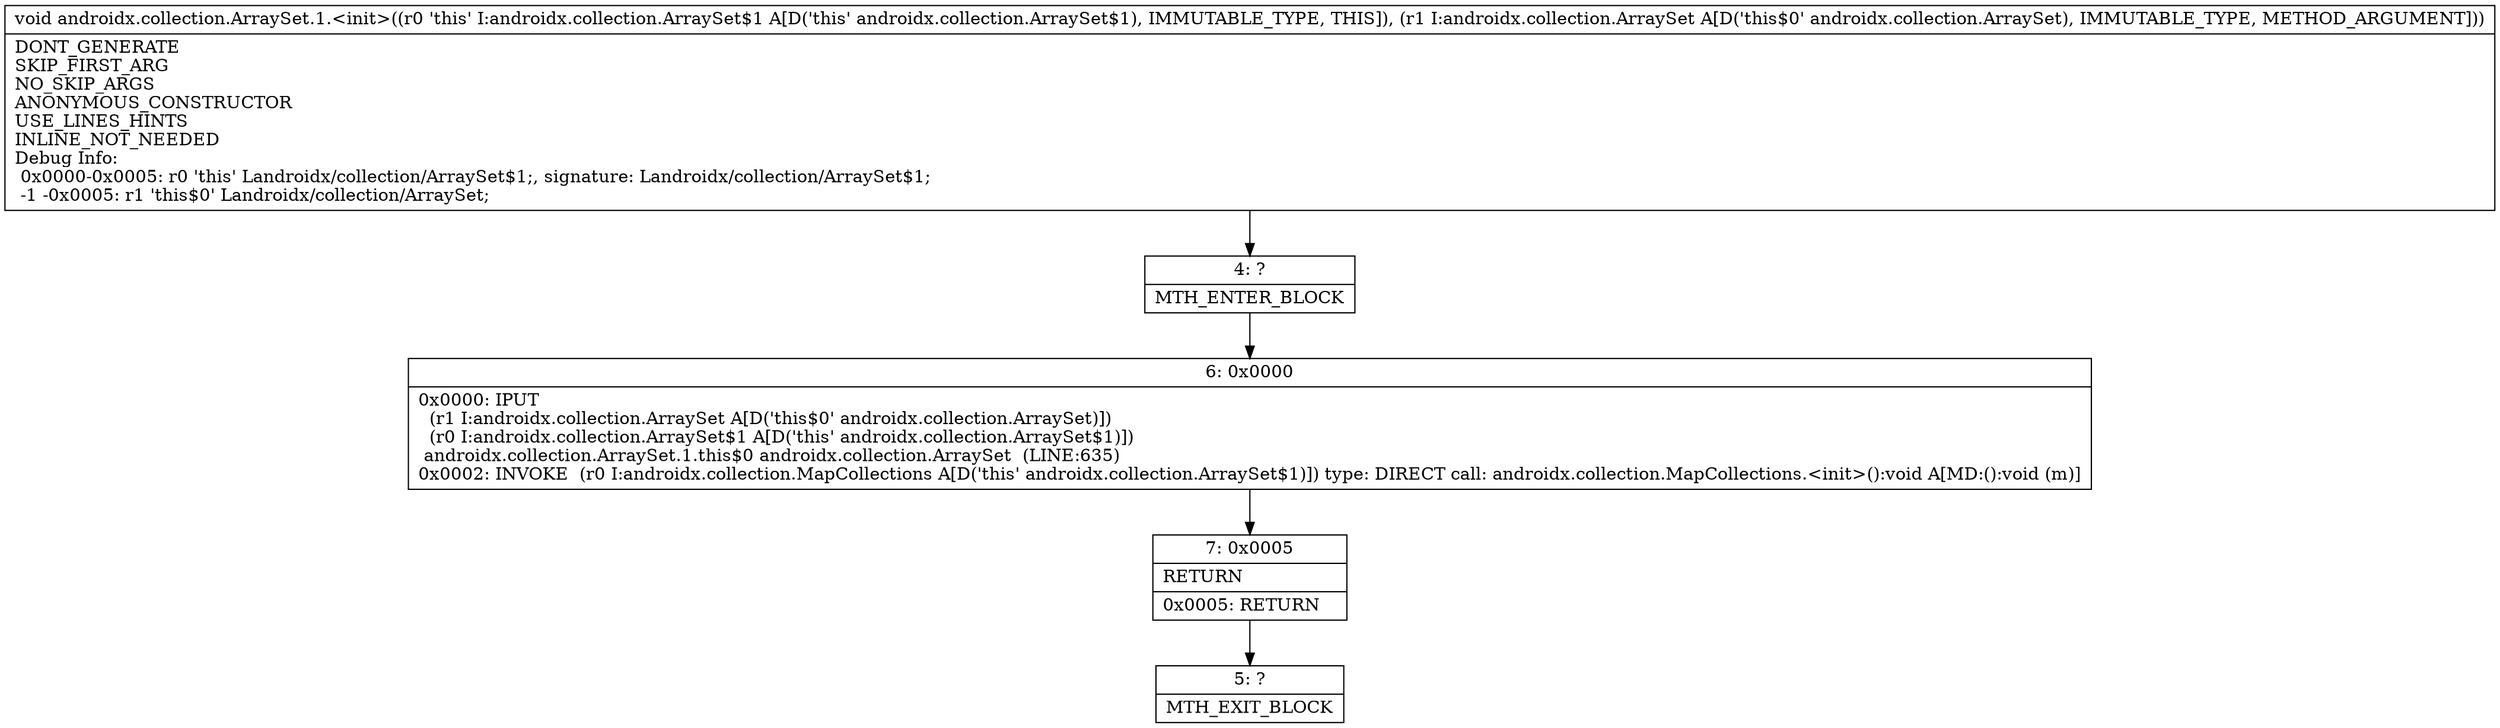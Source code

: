 digraph "CFG forandroidx.collection.ArraySet.1.\<init\>(Landroidx\/collection\/ArraySet;)V" {
Node_4 [shape=record,label="{4\:\ ?|MTH_ENTER_BLOCK\l}"];
Node_6 [shape=record,label="{6\:\ 0x0000|0x0000: IPUT  \l  (r1 I:androidx.collection.ArraySet A[D('this$0' androidx.collection.ArraySet)])\l  (r0 I:androidx.collection.ArraySet$1 A[D('this' androidx.collection.ArraySet$1)])\l androidx.collection.ArraySet.1.this$0 androidx.collection.ArraySet  (LINE:635)\l0x0002: INVOKE  (r0 I:androidx.collection.MapCollections A[D('this' androidx.collection.ArraySet$1)]) type: DIRECT call: androidx.collection.MapCollections.\<init\>():void A[MD:():void (m)]\l}"];
Node_7 [shape=record,label="{7\:\ 0x0005|RETURN\l|0x0005: RETURN   \l}"];
Node_5 [shape=record,label="{5\:\ ?|MTH_EXIT_BLOCK\l}"];
MethodNode[shape=record,label="{void androidx.collection.ArraySet.1.\<init\>((r0 'this' I:androidx.collection.ArraySet$1 A[D('this' androidx.collection.ArraySet$1), IMMUTABLE_TYPE, THIS]), (r1 I:androidx.collection.ArraySet A[D('this$0' androidx.collection.ArraySet), IMMUTABLE_TYPE, METHOD_ARGUMENT]))  | DONT_GENERATE\lSKIP_FIRST_ARG\lNO_SKIP_ARGS\lANONYMOUS_CONSTRUCTOR\lUSE_LINES_HINTS\lINLINE_NOT_NEEDED\lDebug Info:\l  0x0000\-0x0005: r0 'this' Landroidx\/collection\/ArraySet$1;, signature: Landroidx\/collection\/ArraySet$1;\l  \-1 \-0x0005: r1 'this$0' Landroidx\/collection\/ArraySet;\l}"];
MethodNode -> Node_4;Node_4 -> Node_6;
Node_6 -> Node_7;
Node_7 -> Node_5;
}


